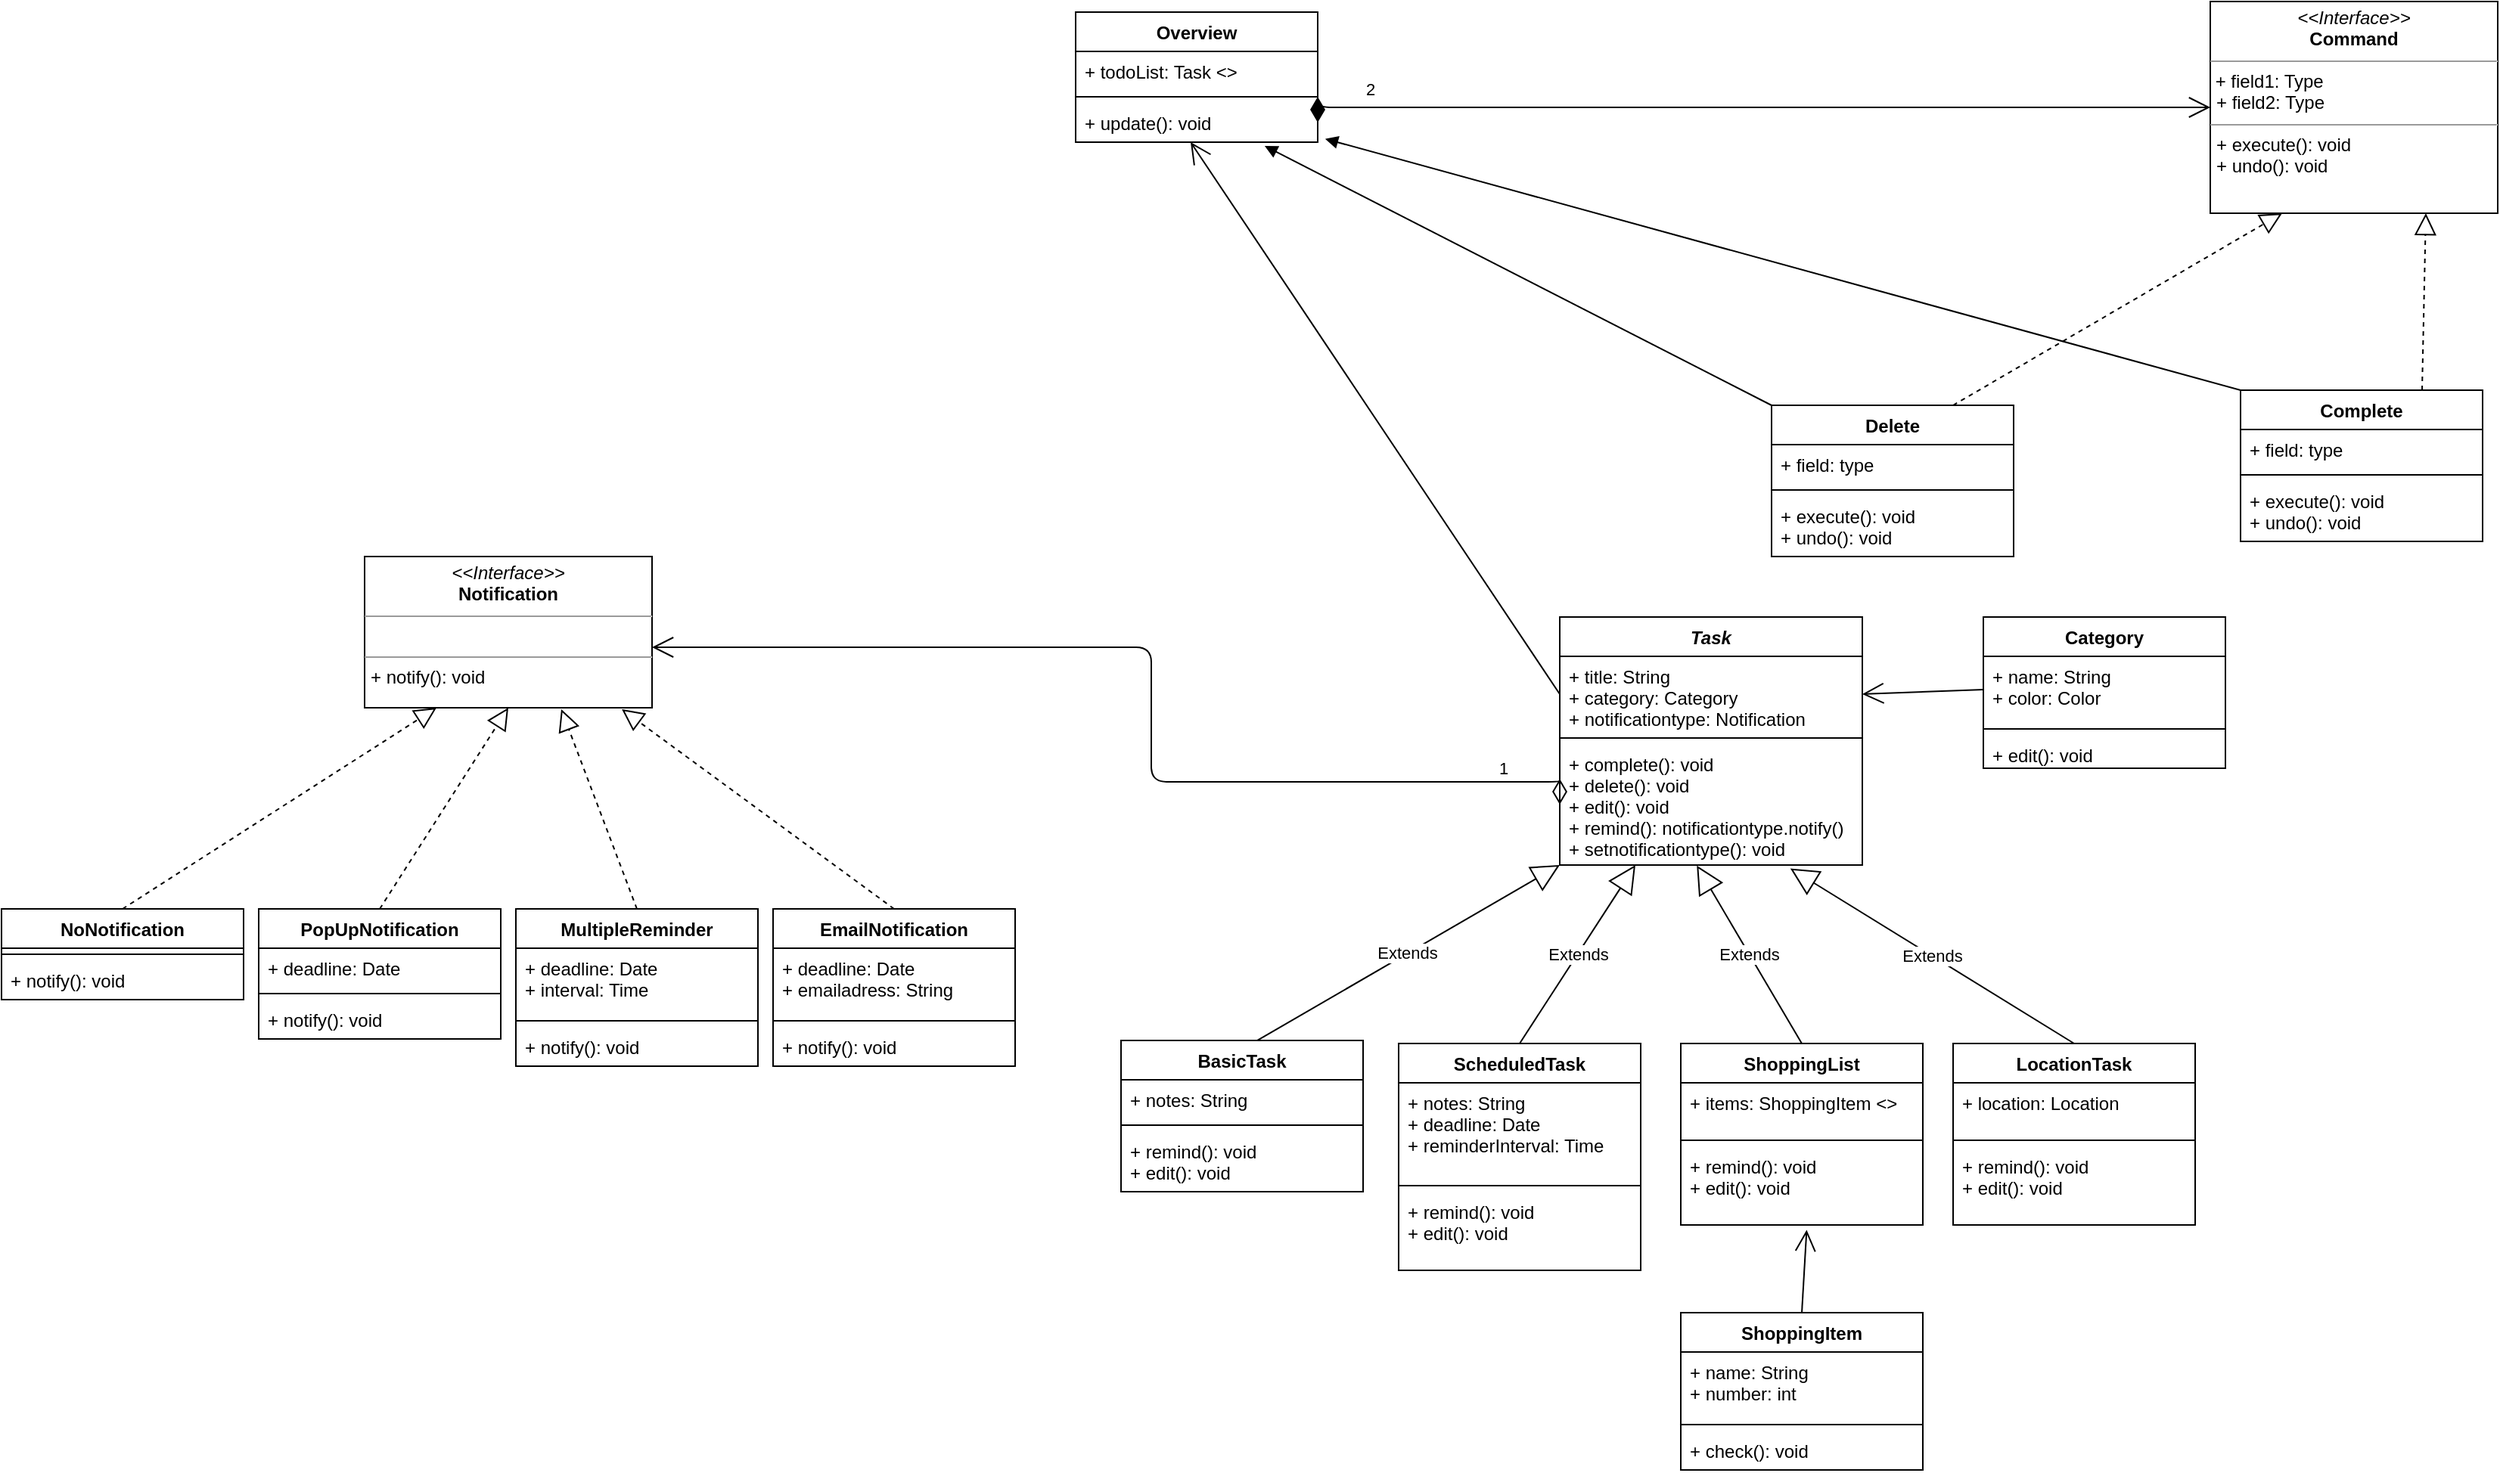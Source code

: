 <mxfile version="13.7.9" type="github">
  <diagram id="C5RBs43oDa-KdzZeNtuy" name="Page-1">
    <mxGraphModel dx="1346" dy="990" grid="1" gridSize="10" guides="1" tooltips="1" connect="1" arrows="1" fold="1" page="1" pageScale="1" pageWidth="2336" pageHeight="1654" math="0" shadow="0">
      <root>
        <mxCell id="WIyWlLk6GJQsqaUBKTNV-0" />
        <mxCell id="WIyWlLk6GJQsqaUBKTNV-1" parent="WIyWlLk6GJQsqaUBKTNV-0" />
        <mxCell id="w285jd2p5i2l29Z6StmO-8" value="Extends" style="endArrow=block;endSize=16;endFill=0;html=1;entryX=0;entryY=1;entryDx=0;entryDy=0;exitX=0.55;exitY=0.012;exitDx=0;exitDy=0;exitPerimeter=0;" parent="WIyWlLk6GJQsqaUBKTNV-1" source="w285jd2p5i2l29Z6StmO-4" target="w285jd2p5i2l29Z6StmO-0" edge="1">
          <mxGeometry width="160" relative="1" as="geometry">
            <mxPoint x="920" y="890" as="sourcePoint" />
            <mxPoint x="1270" y="882" as="targetPoint" />
          </mxGeometry>
        </mxCell>
        <mxCell id="w285jd2p5i2l29Z6StmO-13" value="Extends" style="endArrow=block;endSize=16;endFill=0;html=1;entryX=0.25;entryY=1;entryDx=0;entryDy=0;exitX=0.5;exitY=0;exitDx=0;exitDy=0;" parent="WIyWlLk6GJQsqaUBKTNV-1" source="w285jd2p5i2l29Z6StmO-9" target="w285jd2p5i2l29Z6StmO-0" edge="1">
          <mxGeometry width="160" relative="1" as="geometry">
            <mxPoint x="1070" y="862" as="sourcePoint" />
            <mxPoint x="1230" y="862" as="targetPoint" />
          </mxGeometry>
        </mxCell>
        <mxCell id="w285jd2p5i2l29Z6StmO-34" value="Extends" style="endArrow=block;endSize=16;endFill=0;html=1;entryX=0.453;entryY=1.004;entryDx=0;entryDy=0;entryPerimeter=0;exitX=0.5;exitY=0;exitDx=0;exitDy=0;" parent="WIyWlLk6GJQsqaUBKTNV-1" source="w285jd2p5i2l29Z6StmO-14" target="w285jd2p5i2l29Z6StmO-3" edge="1">
          <mxGeometry width="160" relative="1" as="geometry">
            <mxPoint x="1110" y="892" as="sourcePoint" />
            <mxPoint x="1270" y="892" as="targetPoint" />
          </mxGeometry>
        </mxCell>
        <mxCell id="w285jd2p5i2l29Z6StmO-35" value="" style="endArrow=open;endFill=1;endSize=12;html=1;entryX=0.52;entryY=1.062;entryDx=0;entryDy=0;entryPerimeter=0;exitX=0.5;exitY=0;exitDx=0;exitDy=0;" parent="WIyWlLk6GJQsqaUBKTNV-1" source="w285jd2p5i2l29Z6StmO-26" target="w285jd2p5i2l29Z6StmO-17" edge="1">
          <mxGeometry width="160" relative="1" as="geometry">
            <mxPoint x="1250" y="1122" as="sourcePoint" />
            <mxPoint x="1410" y="1122" as="targetPoint" />
          </mxGeometry>
        </mxCell>
        <mxCell id="w285jd2p5i2l29Z6StmO-40" value="" style="endArrow=open;endFill=1;endSize=12;html=1;entryX=1;entryY=0.5;entryDx=0;entryDy=0;exitX=0;exitY=0.5;exitDx=0;exitDy=0;" parent="WIyWlLk6GJQsqaUBKTNV-1" source="w285jd2p5i2l29Z6StmO-37" target="w285jd2p5i2l29Z6StmO-1" edge="1">
          <mxGeometry width="160" relative="1" as="geometry">
            <mxPoint x="1230" y="689.58" as="sourcePoint" />
            <mxPoint x="1390" y="689.58" as="targetPoint" />
          </mxGeometry>
        </mxCell>
        <mxCell id="w285jd2p5i2l29Z6StmO-45" value="" style="endArrow=open;endFill=1;endSize=12;html=1;entryX=0.475;entryY=1;entryDx=0;entryDy=0;exitX=0;exitY=0.5;exitDx=0;exitDy=0;entryPerimeter=0;" parent="WIyWlLk6GJQsqaUBKTNV-1" source="w285jd2p5i2l29Z6StmO-1" target="w285jd2p5i2l29Z6StmO-44" edge="1">
          <mxGeometry width="160" relative="1" as="geometry">
            <mxPoint x="1120" y="462" as="sourcePoint" />
            <mxPoint x="1030" y="512" as="targetPoint" />
          </mxGeometry>
        </mxCell>
        <mxCell id="w285jd2p5i2l29Z6StmO-50" value="Extends" style="endArrow=block;endSize=16;endFill=0;html=1;entryX=0.762;entryY=1.028;entryDx=0;entryDy=0;exitX=0.5;exitY=0;exitDx=0;exitDy=0;entryPerimeter=0;" parent="WIyWlLk6GJQsqaUBKTNV-1" source="w285jd2p5i2l29Z6StmO-46" target="w285jd2p5i2l29Z6StmO-3" edge="1">
          <mxGeometry width="160" relative="1" as="geometry">
            <mxPoint x="1487.52" y="913.67" as="sourcePoint" />
            <mxPoint x="1420.0" y="781.998" as="targetPoint" />
            <Array as="points" />
          </mxGeometry>
        </mxCell>
        <mxCell id="w285jd2p5i2l29Z6StmO-64" value="" style="endArrow=block;dashed=1;endFill=0;endSize=12;html=1;exitX=0.5;exitY=0;exitDx=0;exitDy=0;entryX=0.25;entryY=1;entryDx=0;entryDy=0;" parent="WIyWlLk6GJQsqaUBKTNV-1" source="w285jd2p5i2l29Z6StmO-52" target="w285jd2p5i2l29Z6StmO-67" edge="1">
          <mxGeometry width="160" relative="1" as="geometry">
            <mxPoint x="142.5" y="771" as="sourcePoint" />
            <mxPoint x="351.25" y="751" as="targetPoint" />
          </mxGeometry>
        </mxCell>
        <mxCell id="w285jd2p5i2l29Z6StmO-65" value="" style="endArrow=block;dashed=1;endFill=0;endSize=12;html=1;entryX=0.5;entryY=1;entryDx=0;entryDy=0;exitX=0.5;exitY=0;exitDx=0;exitDy=0;" parent="WIyWlLk6GJQsqaUBKTNV-1" source="w285jd2p5i2l29Z6StmO-60" target="w285jd2p5i2l29Z6StmO-67" edge="1">
          <mxGeometry width="160" relative="1" as="geometry">
            <mxPoint x="290" y="981" as="sourcePoint" />
            <mxPoint x="382.5" y="751" as="targetPoint" />
          </mxGeometry>
        </mxCell>
        <mxCell id="w285jd2p5i2l29Z6StmO-66" value="" style="endArrow=block;dashed=1;endFill=0;endSize=12;html=1;exitX=0.5;exitY=0;exitDx=0;exitDy=0;" parent="WIyWlLk6GJQsqaUBKTNV-1" source="w285jd2p5i2l29Z6StmO-56" edge="1">
          <mxGeometry width="160" relative="1" as="geometry">
            <mxPoint x="430" y="1001" as="sourcePoint" />
            <mxPoint x="460" y="701" as="targetPoint" />
          </mxGeometry>
        </mxCell>
        <mxCell id="w285jd2p5i2l29Z6StmO-67" value="&lt;p style=&quot;margin: 0px ; margin-top: 4px ; text-align: center&quot;&gt;&lt;i&gt;&amp;lt;&amp;lt;Interface&amp;gt;&amp;gt;&lt;/i&gt;&lt;br&gt;&lt;b&gt;Notification&lt;/b&gt;&lt;/p&gt;&lt;hr size=&quot;1&quot;&gt;&lt;br&gt;&lt;hr size=&quot;1&quot;&gt;&lt;p style=&quot;margin: 0px ; margin-left: 4px&quot;&gt;+ notify(): void&lt;br&gt;&lt;/p&gt;" style="verticalAlign=top;align=left;overflow=fill;fontSize=12;fontFamily=Helvetica;html=1;" parent="WIyWlLk6GJQsqaUBKTNV-1" vertex="1">
          <mxGeometry x="330" y="600" width="190" height="100" as="geometry" />
        </mxCell>
        <mxCell id="w285jd2p5i2l29Z6StmO-41" value="Overview" style="swimlane;fontStyle=1;align=center;verticalAlign=top;childLayout=stackLayout;horizontal=1;startSize=26;horizontalStack=0;resizeParent=1;resizeParentMax=0;resizeLast=0;collapsible=1;marginBottom=0;" parent="WIyWlLk6GJQsqaUBKTNV-1" vertex="1">
          <mxGeometry x="800" y="240" width="160" height="86" as="geometry" />
        </mxCell>
        <mxCell id="w285jd2p5i2l29Z6StmO-42" value="+ todoList: Task &lt;&gt;" style="text;strokeColor=none;fillColor=none;align=left;verticalAlign=top;spacingLeft=4;spacingRight=4;overflow=hidden;rotatable=0;points=[[0,0.5],[1,0.5]];portConstraint=eastwest;" parent="w285jd2p5i2l29Z6StmO-41" vertex="1">
          <mxGeometry y="26" width="160" height="26" as="geometry" />
        </mxCell>
        <mxCell id="w285jd2p5i2l29Z6StmO-43" value="" style="line;strokeWidth=1;fillColor=none;align=left;verticalAlign=middle;spacingTop=-1;spacingLeft=3;spacingRight=3;rotatable=0;labelPosition=right;points=[];portConstraint=eastwest;" parent="w285jd2p5i2l29Z6StmO-41" vertex="1">
          <mxGeometry y="52" width="160" height="8" as="geometry" />
        </mxCell>
        <mxCell id="w285jd2p5i2l29Z6StmO-44" value="+ update(): void" style="text;strokeColor=none;fillColor=none;align=left;verticalAlign=top;spacingLeft=4;spacingRight=4;overflow=hidden;rotatable=0;points=[[0,0.5],[1,0.5]];portConstraint=eastwest;" parent="w285jd2p5i2l29Z6StmO-41" vertex="1">
          <mxGeometry y="60" width="160" height="26" as="geometry" />
        </mxCell>
        <mxCell id="w285jd2p5i2l29Z6StmO-68" value="1" style="endArrow=open;html=1;endSize=12;startArrow=diamondThin;startSize=14;startFill=0;edgeStyle=orthogonalEdgeStyle;align=left;verticalAlign=bottom;exitX=0;exitY=0.5;exitDx=0;exitDy=0;entryX=1;entryY=0.6;entryDx=0;entryDy=0;entryPerimeter=0;" parent="WIyWlLk6GJQsqaUBKTNV-1" source="w285jd2p5i2l29Z6StmO-3" target="w285jd2p5i2l29Z6StmO-67" edge="1">
          <mxGeometry x="-0.837" relative="1" as="geometry">
            <mxPoint x="550" y="410" as="sourcePoint" />
            <mxPoint x="560" y="660" as="targetPoint" />
            <Array as="points">
              <mxPoint x="1120" y="749" />
              <mxPoint x="850" y="749" />
              <mxPoint x="850" y="660" />
            </Array>
            <mxPoint as="offset" />
          </mxGeometry>
        </mxCell>
        <mxCell id="w285jd2p5i2l29Z6StmO-9" value="ScheduledTask" style="swimlane;fontStyle=1;align=center;verticalAlign=top;childLayout=stackLayout;horizontal=1;startSize=26;horizontalStack=0;resizeParent=1;resizeParentMax=0;resizeLast=0;collapsible=1;marginBottom=0;" parent="WIyWlLk6GJQsqaUBKTNV-1" vertex="1">
          <mxGeometry x="1013.5" y="922" width="160" height="150" as="geometry" />
        </mxCell>
        <mxCell id="w285jd2p5i2l29Z6StmO-10" value="+ notes: String&#xa;+ deadline: Date&#xa;+ reminderInterval: Time&#xa;" style="text;strokeColor=none;fillColor=none;align=left;verticalAlign=top;spacingLeft=4;spacingRight=4;overflow=hidden;rotatable=0;points=[[0,0.5],[1,0.5]];portConstraint=eastwest;" parent="w285jd2p5i2l29Z6StmO-9" vertex="1">
          <mxGeometry y="26" width="160" height="64" as="geometry" />
        </mxCell>
        <mxCell id="w285jd2p5i2l29Z6StmO-11" value="" style="line;strokeWidth=1;fillColor=none;align=left;verticalAlign=middle;spacingTop=-1;spacingLeft=3;spacingRight=3;rotatable=0;labelPosition=right;points=[];portConstraint=eastwest;" parent="w285jd2p5i2l29Z6StmO-9" vertex="1">
          <mxGeometry y="90" width="160" height="8" as="geometry" />
        </mxCell>
        <mxCell id="w285jd2p5i2l29Z6StmO-12" value="+ remind(): void&#xa;+ edit(): void" style="text;strokeColor=none;fillColor=none;align=left;verticalAlign=top;spacingLeft=4;spacingRight=4;overflow=hidden;rotatable=0;points=[[0,0.5],[1,0.5]];portConstraint=eastwest;" parent="w285jd2p5i2l29Z6StmO-9" vertex="1">
          <mxGeometry y="98" width="160" height="52" as="geometry" />
        </mxCell>
        <mxCell id="w285jd2p5i2l29Z6StmO-14" value="ShoppingList" style="swimlane;fontStyle=1;align=center;verticalAlign=top;childLayout=stackLayout;horizontal=1;startSize=26;horizontalStack=0;resizeParent=1;resizeParentMax=0;resizeLast=0;collapsible=1;marginBottom=0;" parent="WIyWlLk6GJQsqaUBKTNV-1" vertex="1">
          <mxGeometry x="1200" y="922" width="160" height="120" as="geometry" />
        </mxCell>
        <mxCell id="w285jd2p5i2l29Z6StmO-15" value="+ items: ShoppingItem &lt;&gt;" style="text;strokeColor=none;fillColor=none;align=left;verticalAlign=top;spacingLeft=4;spacingRight=4;overflow=hidden;rotatable=0;points=[[0,0.5],[1,0.5]];portConstraint=eastwest;" parent="w285jd2p5i2l29Z6StmO-14" vertex="1">
          <mxGeometry y="26" width="160" height="34" as="geometry" />
        </mxCell>
        <mxCell id="w285jd2p5i2l29Z6StmO-16" value="" style="line;strokeWidth=1;fillColor=none;align=left;verticalAlign=middle;spacingTop=-1;spacingLeft=3;spacingRight=3;rotatable=0;labelPosition=right;points=[];portConstraint=eastwest;" parent="w285jd2p5i2l29Z6StmO-14" vertex="1">
          <mxGeometry y="60" width="160" height="8" as="geometry" />
        </mxCell>
        <mxCell id="w285jd2p5i2l29Z6StmO-17" value="+ remind(): void&#xa;+ edit(): void&#xa;&#xa;" style="text;strokeColor=none;fillColor=none;align=left;verticalAlign=top;spacingLeft=4;spacingRight=4;overflow=hidden;rotatable=0;points=[[0,0.5],[1,0.5]];portConstraint=eastwest;" parent="w285jd2p5i2l29Z6StmO-14" vertex="1">
          <mxGeometry y="68" width="160" height="52" as="geometry" />
        </mxCell>
        <mxCell id="w285jd2p5i2l29Z6StmO-36" value="Category" style="swimlane;fontStyle=1;align=center;verticalAlign=top;childLayout=stackLayout;horizontal=1;startSize=26;horizontalStack=0;resizeParent=1;resizeParentMax=0;resizeLast=0;collapsible=1;marginBottom=0;" parent="WIyWlLk6GJQsqaUBKTNV-1" vertex="1">
          <mxGeometry x="1400" y="640" width="160" height="100" as="geometry" />
        </mxCell>
        <mxCell id="w285jd2p5i2l29Z6StmO-37" value="+ name: String&#xa;+ color: Color&#xa;" style="text;strokeColor=none;fillColor=none;align=left;verticalAlign=top;spacingLeft=4;spacingRight=4;overflow=hidden;rotatable=0;points=[[0,0.5],[1,0.5]];portConstraint=eastwest;" parent="w285jd2p5i2l29Z6StmO-36" vertex="1">
          <mxGeometry y="26" width="160" height="44" as="geometry" />
        </mxCell>
        <mxCell id="w285jd2p5i2l29Z6StmO-38" value="" style="line;strokeWidth=1;fillColor=none;align=left;verticalAlign=middle;spacingTop=-1;spacingLeft=3;spacingRight=3;rotatable=0;labelPosition=right;points=[];portConstraint=eastwest;" parent="w285jd2p5i2l29Z6StmO-36" vertex="1">
          <mxGeometry y="70" width="160" height="8" as="geometry" />
        </mxCell>
        <mxCell id="w285jd2p5i2l29Z6StmO-39" value="+ edit(): void" style="text;strokeColor=none;fillColor=none;align=left;verticalAlign=top;spacingLeft=4;spacingRight=4;overflow=hidden;rotatable=0;points=[[0,0.5],[1,0.5]];portConstraint=eastwest;" parent="w285jd2p5i2l29Z6StmO-36" vertex="1">
          <mxGeometry y="78" width="160" height="22" as="geometry" />
        </mxCell>
        <mxCell id="w285jd2p5i2l29Z6StmO-46" value="LocationTask" style="swimlane;fontStyle=1;align=center;verticalAlign=top;childLayout=stackLayout;horizontal=1;startSize=26;horizontalStack=0;resizeParent=1;resizeParentMax=0;resizeLast=0;collapsible=1;marginBottom=0;" parent="WIyWlLk6GJQsqaUBKTNV-1" vertex="1">
          <mxGeometry x="1380" y="922" width="160" height="120" as="geometry" />
        </mxCell>
        <mxCell id="w285jd2p5i2l29Z6StmO-47" value="+ location: Location" style="text;strokeColor=none;fillColor=none;align=left;verticalAlign=top;spacingLeft=4;spacingRight=4;overflow=hidden;rotatable=0;points=[[0,0.5],[1,0.5]];portConstraint=eastwest;" parent="w285jd2p5i2l29Z6StmO-46" vertex="1">
          <mxGeometry y="26" width="160" height="34" as="geometry" />
        </mxCell>
        <mxCell id="w285jd2p5i2l29Z6StmO-48" value="" style="line;strokeWidth=1;fillColor=none;align=left;verticalAlign=middle;spacingTop=-1;spacingLeft=3;spacingRight=3;rotatable=0;labelPosition=right;points=[];portConstraint=eastwest;" parent="w285jd2p5i2l29Z6StmO-46" vertex="1">
          <mxGeometry y="60" width="160" height="8" as="geometry" />
        </mxCell>
        <mxCell id="w285jd2p5i2l29Z6StmO-49" value="+ remind(): void&#xa;+ edit(): void&#xa;" style="text;strokeColor=none;fillColor=none;align=left;verticalAlign=top;spacingLeft=4;spacingRight=4;overflow=hidden;rotatable=0;points=[[0,0.5],[1,0.5]];portConstraint=eastwest;" parent="w285jd2p5i2l29Z6StmO-46" vertex="1">
          <mxGeometry y="68" width="160" height="52" as="geometry" />
        </mxCell>
        <mxCell id="w285jd2p5i2l29Z6StmO-4" value="BasicTask" style="swimlane;fontStyle=1;align=center;verticalAlign=top;childLayout=stackLayout;horizontal=1;startSize=26;horizontalStack=0;resizeParent=1;resizeParentMax=0;resizeLast=0;collapsible=1;marginBottom=0;" parent="WIyWlLk6GJQsqaUBKTNV-1" vertex="1">
          <mxGeometry x="830" y="920" width="160" height="100" as="geometry" />
        </mxCell>
        <mxCell id="w285jd2p5i2l29Z6StmO-5" value="+ notes: String" style="text;strokeColor=none;fillColor=none;align=left;verticalAlign=top;spacingLeft=4;spacingRight=4;overflow=hidden;rotatable=0;points=[[0,0.5],[1,0.5]];portConstraint=eastwest;" parent="w285jd2p5i2l29Z6StmO-4" vertex="1">
          <mxGeometry y="26" width="160" height="26" as="geometry" />
        </mxCell>
        <mxCell id="w285jd2p5i2l29Z6StmO-6" value="" style="line;strokeWidth=1;fillColor=none;align=left;verticalAlign=middle;spacingTop=-1;spacingLeft=3;spacingRight=3;rotatable=0;labelPosition=right;points=[];portConstraint=eastwest;" parent="w285jd2p5i2l29Z6StmO-4" vertex="1">
          <mxGeometry y="52" width="160" height="8" as="geometry" />
        </mxCell>
        <mxCell id="w285jd2p5i2l29Z6StmO-7" value="+ remind(): void&#xa;+ edit(): void" style="text;strokeColor=none;fillColor=none;align=left;verticalAlign=top;spacingLeft=4;spacingRight=4;overflow=hidden;rotatable=0;points=[[0,0.5],[1,0.5]];portConstraint=eastwest;" parent="w285jd2p5i2l29Z6StmO-4" vertex="1">
          <mxGeometry y="60" width="160" height="40" as="geometry" />
        </mxCell>
        <mxCell id="w285jd2p5i2l29Z6StmO-91" value="2" style="endArrow=open;html=1;endSize=12;startArrow=diamondThin;startSize=14;startFill=1;edgeStyle=orthogonalEdgeStyle;align=left;verticalAlign=bottom;exitX=1;exitY=0.5;exitDx=0;exitDy=0;entryX=0;entryY=0.5;entryDx=0;entryDy=0;" parent="WIyWlLk6GJQsqaUBKTNV-1" source="w285jd2p5i2l29Z6StmO-44" target="w285jd2p5i2l29Z6StmO-93" edge="1">
          <mxGeometry x="-0.867" y="3" relative="1" as="geometry">
            <mxPoint x="1120" y="560" as="sourcePoint" />
            <mxPoint x="1340" y="319" as="targetPoint" />
            <Array as="points">
              <mxPoint x="960" y="303" />
            </Array>
            <mxPoint as="offset" />
          </mxGeometry>
        </mxCell>
        <mxCell id="w285jd2p5i2l29Z6StmO-93" value="&lt;p style=&quot;margin: 0px ; margin-top: 4px ; text-align: center&quot;&gt;&lt;i&gt;&amp;lt;&amp;lt;Interface&amp;gt;&amp;gt;&lt;/i&gt;&lt;br&gt;&lt;b&gt;Command&lt;/b&gt;&lt;/p&gt;&lt;hr size=&quot;1&quot;&gt;&amp;nbsp;+ field1: Type&lt;br&gt;&lt;p style=&quot;margin: 0px ; margin-left: 4px&quot;&gt;+ field2: Type&lt;/p&gt;&lt;hr size=&quot;1&quot;&gt;&lt;p style=&quot;margin: 0px ; margin-left: 4px&quot;&gt;+ execute(): void&lt;br&gt;+ undo(): void&lt;br&gt;&lt;/p&gt;" style="verticalAlign=top;align=left;overflow=fill;fontSize=12;fontFamily=Helvetica;html=1;" parent="WIyWlLk6GJQsqaUBKTNV-1" vertex="1">
          <mxGeometry x="1550" y="233" width="190" height="140" as="geometry" />
        </mxCell>
        <mxCell id="w285jd2p5i2l29Z6StmO-94" value="" style="endArrow=block;dashed=1;endFill=0;endSize=12;html=1;exitX=0.75;exitY=0;exitDx=0;exitDy=0;entryX=0.75;entryY=1;entryDx=0;entryDy=0;" parent="WIyWlLk6GJQsqaUBKTNV-1" source="w285jd2p5i2l29Z6StmO-80" target="w285jd2p5i2l29Z6StmO-93" edge="1">
          <mxGeometry width="160" relative="1" as="geometry">
            <mxPoint x="1580" y="420" as="sourcePoint" />
            <mxPoint x="1740" y="420" as="targetPoint" />
          </mxGeometry>
        </mxCell>
        <mxCell id="w285jd2p5i2l29Z6StmO-98" value="" style="html=1;verticalAlign=bottom;endArrow=block;entryX=1.031;entryY=0.916;entryDx=0;entryDy=0;exitX=0;exitY=0;exitDx=0;exitDy=0;entryPerimeter=0;" parent="WIyWlLk6GJQsqaUBKTNV-1" source="w285jd2p5i2l29Z6StmO-80" target="w285jd2p5i2l29Z6StmO-44" edge="1">
          <mxGeometry width="80" relative="1" as="geometry">
            <mxPoint x="1200" y="490" as="sourcePoint" />
            <mxPoint x="1280" y="490" as="targetPoint" />
          </mxGeometry>
        </mxCell>
        <mxCell id="w285jd2p5i2l29Z6StmO-99" value="" style="html=1;verticalAlign=bottom;endArrow=block;entryX=0.781;entryY=1.097;entryDx=0;entryDy=0;exitX=0;exitY=0;exitDx=0;exitDy=0;entryPerimeter=0;" parent="WIyWlLk6GJQsqaUBKTNV-1" source="w285jd2p5i2l29Z6StmO-73" target="w285jd2p5i2l29Z6StmO-44" edge="1">
          <mxGeometry width="80" relative="1" as="geometry">
            <mxPoint x="1430" y="500" as="sourcePoint" />
            <mxPoint x="1310" y="640" as="targetPoint" />
          </mxGeometry>
        </mxCell>
        <mxCell id="w285jd2p5i2l29Z6StmO-0" value="Task" style="swimlane;fontStyle=3;align=center;verticalAlign=top;childLayout=stackLayout;horizontal=1;startSize=26;horizontalStack=0;resizeParent=1;resizeParentMax=0;resizeLast=0;collapsible=1;marginBottom=0;" parent="WIyWlLk6GJQsqaUBKTNV-1" vertex="1">
          <mxGeometry x="1120" y="640" width="200" height="164" as="geometry">
            <mxRectangle x="280" y="200" width="60" height="26" as="alternateBounds" />
          </mxGeometry>
        </mxCell>
        <mxCell id="w285jd2p5i2l29Z6StmO-1" value="+ title: String&#xa;+ category: Category&#xa;+ notificationtype: Notification&#xa;" style="text;strokeColor=none;fillColor=none;align=left;verticalAlign=top;spacingLeft=4;spacingRight=4;overflow=hidden;rotatable=0;points=[[0,0.5],[1,0.5]];portConstraint=eastwest;" parent="w285jd2p5i2l29Z6StmO-0" vertex="1">
          <mxGeometry y="26" width="200" height="50" as="geometry" />
        </mxCell>
        <mxCell id="w285jd2p5i2l29Z6StmO-2" value="" style="line;strokeWidth=1;fillColor=none;align=left;verticalAlign=middle;spacingTop=-1;spacingLeft=3;spacingRight=3;rotatable=0;labelPosition=right;points=[];portConstraint=eastwest;" parent="w285jd2p5i2l29Z6StmO-0" vertex="1">
          <mxGeometry y="76" width="200" height="8" as="geometry" />
        </mxCell>
        <mxCell id="w285jd2p5i2l29Z6StmO-3" value="+ complete(): void&#xa;+ delete(): void&#xa;+ edit(): void&#xa;+ remind(): notificationtype.notify()&#xa;+ setnotificationtype(): void &#xa;&#xa;" style="text;strokeColor=none;fillColor=none;align=left;verticalAlign=top;spacingLeft=4;spacingRight=4;overflow=hidden;rotatable=0;points=[[0,0.5],[1,0.5]];portConstraint=eastwest;" parent="w285jd2p5i2l29Z6StmO-0" vertex="1">
          <mxGeometry y="84" width="200" height="80" as="geometry" />
        </mxCell>
        <mxCell id="YZtOJoodOeXHD4LyeQ5M-4" value="" style="endArrow=block;dashed=1;endFill=0;endSize=12;html=1;entryX=0.895;entryY=1.01;entryDx=0;entryDy=0;exitX=0.5;exitY=0;exitDx=0;exitDy=0;entryPerimeter=0;" parent="WIyWlLk6GJQsqaUBKTNV-1" source="YZtOJoodOeXHD4LyeQ5M-0" target="w285jd2p5i2l29Z6StmO-67" edge="1">
          <mxGeometry width="160" relative="1" as="geometry">
            <mxPoint x="520" y="843" as="sourcePoint" />
            <mxPoint x="452.5" y="710" as="targetPoint" />
          </mxGeometry>
        </mxCell>
        <mxCell id="wrEPJdY7a5GR3LHuyrlb-0" value="" style="endArrow=block;dashed=1;endFill=0;endSize=12;html=1;exitX=0.75;exitY=0;exitDx=0;exitDy=0;entryX=0.25;entryY=1;entryDx=0;entryDy=0;" edge="1" parent="WIyWlLk6GJQsqaUBKTNV-1" source="w285jd2p5i2l29Z6StmO-73" target="w285jd2p5i2l29Z6StmO-93">
          <mxGeometry width="160" relative="1" as="geometry">
            <mxPoint x="922.5" y="393" as="sourcePoint" />
            <mxPoint x="1070" y="326" as="targetPoint" />
          </mxGeometry>
        </mxCell>
        <mxCell id="w285jd2p5i2l29Z6StmO-80" value="Complete" style="swimlane;fontStyle=1;align=center;verticalAlign=top;childLayout=stackLayout;horizontal=1;startSize=26;horizontalStack=0;resizeParent=1;resizeParentMax=0;resizeLast=0;collapsible=1;marginBottom=0;" parent="WIyWlLk6GJQsqaUBKTNV-1" vertex="1">
          <mxGeometry x="1570" y="490" width="160" height="100" as="geometry" />
        </mxCell>
        <mxCell id="w285jd2p5i2l29Z6StmO-81" value="+ field: type" style="text;strokeColor=none;fillColor=none;align=left;verticalAlign=top;spacingLeft=4;spacingRight=4;overflow=hidden;rotatable=0;points=[[0,0.5],[1,0.5]];portConstraint=eastwest;" parent="w285jd2p5i2l29Z6StmO-80" vertex="1">
          <mxGeometry y="26" width="160" height="26" as="geometry" />
        </mxCell>
        <mxCell id="w285jd2p5i2l29Z6StmO-82" value="" style="line;strokeWidth=1;fillColor=none;align=left;verticalAlign=middle;spacingTop=-1;spacingLeft=3;spacingRight=3;rotatable=0;labelPosition=right;points=[];portConstraint=eastwest;" parent="w285jd2p5i2l29Z6StmO-80" vertex="1">
          <mxGeometry y="52" width="160" height="8" as="geometry" />
        </mxCell>
        <mxCell id="w285jd2p5i2l29Z6StmO-83" value="+ execute(): void&#xa;+ undo(): void&#xa;" style="text;strokeColor=none;fillColor=none;align=left;verticalAlign=top;spacingLeft=4;spacingRight=4;overflow=hidden;rotatable=0;points=[[0,0.5],[1,0.5]];portConstraint=eastwest;" parent="w285jd2p5i2l29Z6StmO-80" vertex="1">
          <mxGeometry y="60" width="160" height="40" as="geometry" />
        </mxCell>
        <mxCell id="w285jd2p5i2l29Z6StmO-73" value="Delete" style="swimlane;fontStyle=1;align=center;verticalAlign=top;childLayout=stackLayout;horizontal=1;startSize=26;horizontalStack=0;resizeParent=1;resizeParentMax=0;resizeLast=0;collapsible=1;marginBottom=0;" parent="WIyWlLk6GJQsqaUBKTNV-1" vertex="1">
          <mxGeometry x="1260" y="500" width="160" height="100" as="geometry" />
        </mxCell>
        <mxCell id="w285jd2p5i2l29Z6StmO-74" value="+ field: type" style="text;strokeColor=none;fillColor=none;align=left;verticalAlign=top;spacingLeft=4;spacingRight=4;overflow=hidden;rotatable=0;points=[[0,0.5],[1,0.5]];portConstraint=eastwest;" parent="w285jd2p5i2l29Z6StmO-73" vertex="1">
          <mxGeometry y="26" width="160" height="26" as="geometry" />
        </mxCell>
        <mxCell id="w285jd2p5i2l29Z6StmO-75" value="" style="line;strokeWidth=1;fillColor=none;align=left;verticalAlign=middle;spacingTop=-1;spacingLeft=3;spacingRight=3;rotatable=0;labelPosition=right;points=[];portConstraint=eastwest;" parent="w285jd2p5i2l29Z6StmO-73" vertex="1">
          <mxGeometry y="52" width="160" height="8" as="geometry" />
        </mxCell>
        <mxCell id="w285jd2p5i2l29Z6StmO-76" value="+ execute(): void&#xa;+ undo(): void&#xa;" style="text;strokeColor=none;fillColor=none;align=left;verticalAlign=top;spacingLeft=4;spacingRight=4;overflow=hidden;rotatable=0;points=[[0,0.5],[1,0.5]];portConstraint=eastwest;" parent="w285jd2p5i2l29Z6StmO-73" vertex="1">
          <mxGeometry y="60" width="160" height="40" as="geometry" />
        </mxCell>
        <mxCell id="w285jd2p5i2l29Z6StmO-26" value="ShoppingItem" style="swimlane;fontStyle=1;align=center;verticalAlign=top;childLayout=stackLayout;horizontal=1;startSize=26;horizontalStack=0;resizeParent=1;resizeParentMax=0;resizeLast=0;collapsible=1;marginBottom=0;" parent="WIyWlLk6GJQsqaUBKTNV-1" vertex="1">
          <mxGeometry x="1200" y="1100" width="160" height="104" as="geometry" />
        </mxCell>
        <mxCell id="w285jd2p5i2l29Z6StmO-27" value="+ name: String&#xa;+ number: int&#xa;" style="text;strokeColor=none;fillColor=none;align=left;verticalAlign=top;spacingLeft=4;spacingRight=4;overflow=hidden;rotatable=0;points=[[0,0.5],[1,0.5]];portConstraint=eastwest;" parent="w285jd2p5i2l29Z6StmO-26" vertex="1">
          <mxGeometry y="26" width="160" height="44" as="geometry" />
        </mxCell>
        <mxCell id="w285jd2p5i2l29Z6StmO-28" value="" style="line;strokeWidth=1;fillColor=none;align=left;verticalAlign=middle;spacingTop=-1;spacingLeft=3;spacingRight=3;rotatable=0;labelPosition=right;points=[];portConstraint=eastwest;" parent="w285jd2p5i2l29Z6StmO-26" vertex="1">
          <mxGeometry y="70" width="160" height="8" as="geometry" />
        </mxCell>
        <mxCell id="w285jd2p5i2l29Z6StmO-29" value="+ check(): void" style="text;strokeColor=none;fillColor=none;align=left;verticalAlign=top;spacingLeft=4;spacingRight=4;overflow=hidden;rotatable=0;points=[[0,0.5],[1,0.5]];portConstraint=eastwest;" parent="w285jd2p5i2l29Z6StmO-26" vertex="1">
          <mxGeometry y="78" width="160" height="26" as="geometry" />
        </mxCell>
        <mxCell id="w285jd2p5i2l29Z6StmO-52" value="NoNotification" style="swimlane;fontStyle=1;align=center;verticalAlign=top;childLayout=stackLayout;horizontal=1;startSize=26;horizontalStack=0;resizeParent=1;resizeParentMax=0;resizeLast=0;collapsible=1;marginBottom=0;" parent="WIyWlLk6GJQsqaUBKTNV-1" vertex="1">
          <mxGeometry x="90" y="833" width="160" height="60" as="geometry" />
        </mxCell>
        <mxCell id="w285jd2p5i2l29Z6StmO-54" value="" style="line;strokeWidth=1;fillColor=none;align=left;verticalAlign=middle;spacingTop=-1;spacingLeft=3;spacingRight=3;rotatable=0;labelPosition=right;points=[];portConstraint=eastwest;" parent="w285jd2p5i2l29Z6StmO-52" vertex="1">
          <mxGeometry y="26" width="160" height="8" as="geometry" />
        </mxCell>
        <mxCell id="w285jd2p5i2l29Z6StmO-55" value="+ notify(): void" style="text;strokeColor=none;fillColor=none;align=left;verticalAlign=top;spacingLeft=4;spacingRight=4;overflow=hidden;rotatable=0;points=[[0,0.5],[1,0.5]];portConstraint=eastwest;" parent="w285jd2p5i2l29Z6StmO-52" vertex="1">
          <mxGeometry y="34" width="160" height="26" as="geometry" />
        </mxCell>
        <mxCell id="w285jd2p5i2l29Z6StmO-60" value="PopUpNotification" style="swimlane;fontStyle=1;align=center;verticalAlign=top;childLayout=stackLayout;horizontal=1;startSize=26;horizontalStack=0;resizeParent=1;resizeParentMax=0;resizeLast=0;collapsible=1;marginBottom=0;" parent="WIyWlLk6GJQsqaUBKTNV-1" vertex="1">
          <mxGeometry x="260" y="833" width="160" height="86" as="geometry" />
        </mxCell>
        <mxCell id="w285jd2p5i2l29Z6StmO-61" value="+ deadline: Date" style="text;strokeColor=none;fillColor=none;align=left;verticalAlign=top;spacingLeft=4;spacingRight=4;overflow=hidden;rotatable=0;points=[[0,0.5],[1,0.5]];portConstraint=eastwest;" parent="w285jd2p5i2l29Z6StmO-60" vertex="1">
          <mxGeometry y="26" width="160" height="26" as="geometry" />
        </mxCell>
        <mxCell id="w285jd2p5i2l29Z6StmO-62" value="" style="line;strokeWidth=1;fillColor=none;align=left;verticalAlign=middle;spacingTop=-1;spacingLeft=3;spacingRight=3;rotatable=0;labelPosition=right;points=[];portConstraint=eastwest;" parent="w285jd2p5i2l29Z6StmO-60" vertex="1">
          <mxGeometry y="52" width="160" height="8" as="geometry" />
        </mxCell>
        <mxCell id="w285jd2p5i2l29Z6StmO-63" value="+ notify(): void" style="text;strokeColor=none;fillColor=none;align=left;verticalAlign=top;spacingLeft=4;spacingRight=4;overflow=hidden;rotatable=0;points=[[0,0.5],[1,0.5]];portConstraint=eastwest;" parent="w285jd2p5i2l29Z6StmO-60" vertex="1">
          <mxGeometry y="60" width="160" height="26" as="geometry" />
        </mxCell>
        <mxCell id="w285jd2p5i2l29Z6StmO-56" value="MultipleReminder" style="swimlane;fontStyle=1;align=center;verticalAlign=top;childLayout=stackLayout;horizontal=1;startSize=26;horizontalStack=0;resizeParent=1;resizeParentMax=0;resizeLast=0;collapsible=1;marginBottom=0;" parent="WIyWlLk6GJQsqaUBKTNV-1" vertex="1">
          <mxGeometry x="430" y="833" width="160" height="104" as="geometry" />
        </mxCell>
        <mxCell id="w285jd2p5i2l29Z6StmO-57" value="+ deadline: Date&#xa;+ interval: Time&#xa;" style="text;strokeColor=none;fillColor=none;align=left;verticalAlign=top;spacingLeft=4;spacingRight=4;overflow=hidden;rotatable=0;points=[[0,0.5],[1,0.5]];portConstraint=eastwest;" parent="w285jd2p5i2l29Z6StmO-56" vertex="1">
          <mxGeometry y="26" width="160" height="44" as="geometry" />
        </mxCell>
        <mxCell id="w285jd2p5i2l29Z6StmO-58" value="" style="line;strokeWidth=1;fillColor=none;align=left;verticalAlign=middle;spacingTop=-1;spacingLeft=3;spacingRight=3;rotatable=0;labelPosition=right;points=[];portConstraint=eastwest;" parent="w285jd2p5i2l29Z6StmO-56" vertex="1">
          <mxGeometry y="70" width="160" height="8" as="geometry" />
        </mxCell>
        <mxCell id="w285jd2p5i2l29Z6StmO-59" value="+ notify(): void" style="text;strokeColor=none;fillColor=none;align=left;verticalAlign=top;spacingLeft=4;spacingRight=4;overflow=hidden;rotatable=0;points=[[0,0.5],[1,0.5]];portConstraint=eastwest;" parent="w285jd2p5i2l29Z6StmO-56" vertex="1">
          <mxGeometry y="78" width="160" height="26" as="geometry" />
        </mxCell>
        <mxCell id="YZtOJoodOeXHD4LyeQ5M-0" value="EmailNotification" style="swimlane;fontStyle=1;align=center;verticalAlign=top;childLayout=stackLayout;horizontal=1;startSize=26;horizontalStack=0;resizeParent=1;resizeParentMax=0;resizeLast=0;collapsible=1;marginBottom=0;" parent="WIyWlLk6GJQsqaUBKTNV-1" vertex="1">
          <mxGeometry x="600" y="833" width="160" height="104" as="geometry" />
        </mxCell>
        <mxCell id="YZtOJoodOeXHD4LyeQ5M-1" value="+ deadline: Date&#xa;+ emailadress: String&#xa;" style="text;strokeColor=none;fillColor=none;align=left;verticalAlign=top;spacingLeft=4;spacingRight=4;overflow=hidden;rotatable=0;points=[[0,0.5],[1,0.5]];portConstraint=eastwest;" parent="YZtOJoodOeXHD4LyeQ5M-0" vertex="1">
          <mxGeometry y="26" width="160" height="44" as="geometry" />
        </mxCell>
        <mxCell id="YZtOJoodOeXHD4LyeQ5M-2" value="" style="line;strokeWidth=1;fillColor=none;align=left;verticalAlign=middle;spacingTop=-1;spacingLeft=3;spacingRight=3;rotatable=0;labelPosition=right;points=[];portConstraint=eastwest;" parent="YZtOJoodOeXHD4LyeQ5M-0" vertex="1">
          <mxGeometry y="70" width="160" height="8" as="geometry" />
        </mxCell>
        <mxCell id="YZtOJoodOeXHD4LyeQ5M-3" value="+ notify(): void" style="text;strokeColor=none;fillColor=none;align=left;verticalAlign=top;spacingLeft=4;spacingRight=4;overflow=hidden;rotatable=0;points=[[0,0.5],[1,0.5]];portConstraint=eastwest;" parent="YZtOJoodOeXHD4LyeQ5M-0" vertex="1">
          <mxGeometry y="78" width="160" height="26" as="geometry" />
        </mxCell>
      </root>
    </mxGraphModel>
  </diagram>
</mxfile>
